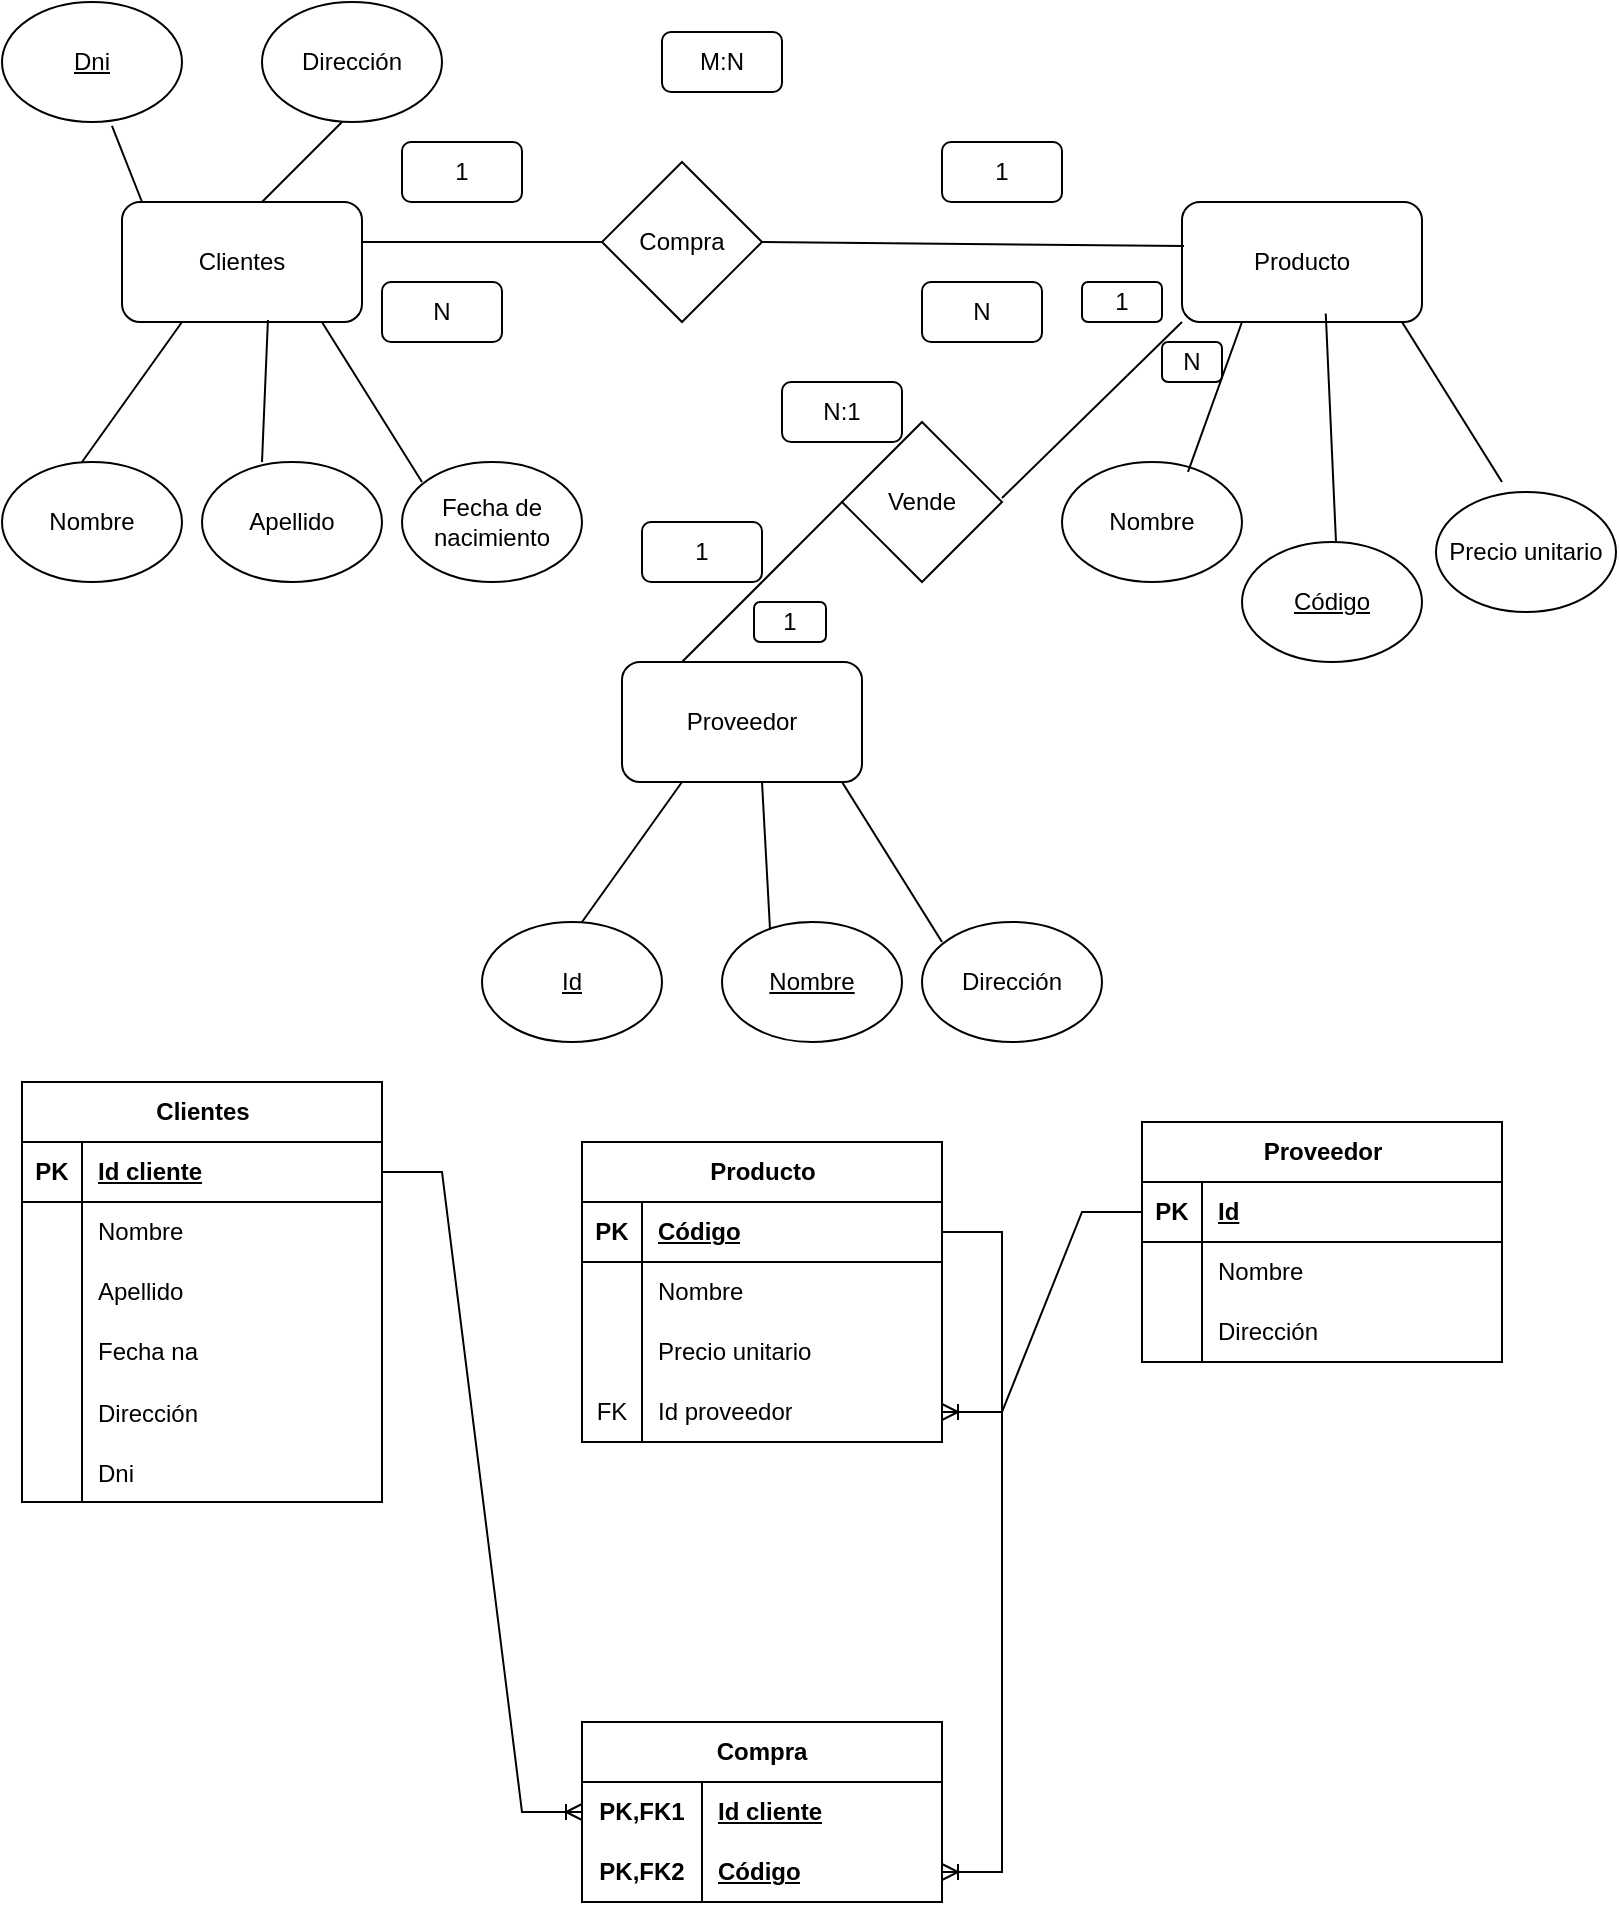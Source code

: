 <mxfile version="24.7.13">
  <diagram name="Página-1" id="hAtI3kErOpThjdHTuU-3">
    <mxGraphModel dx="1591" dy="620" grid="1" gridSize="10" guides="1" tooltips="1" connect="1" arrows="1" fold="1" page="1" pageScale="1" pageWidth="827" pageHeight="1169" math="0" shadow="0">
      <root>
        <mxCell id="0" />
        <mxCell id="1" parent="0" />
        <mxCell id="yfiybu5PQQee1E7e1q2P-1" value="Clientes" style="rounded=1;whiteSpace=wrap;html=1;" parent="1" vertex="1">
          <mxGeometry x="80" y="100" width="120" height="60" as="geometry" />
        </mxCell>
        <mxCell id="yfiybu5PQQee1E7e1q2P-3" value="Producto" style="rounded=1;whiteSpace=wrap;html=1;" parent="1" vertex="1">
          <mxGeometry x="610" y="100" width="120" height="60" as="geometry" />
        </mxCell>
        <mxCell id="yfiybu5PQQee1E7e1q2P-4" value="Proveedor" style="rounded=1;whiteSpace=wrap;html=1;" parent="1" vertex="1">
          <mxGeometry x="330" y="330" width="120" height="60" as="geometry" />
        </mxCell>
        <mxCell id="yfiybu5PQQee1E7e1q2P-8" value="&lt;u&gt;Dni&lt;/u&gt;" style="ellipse;whiteSpace=wrap;html=1;" parent="1" vertex="1">
          <mxGeometry x="20" width="90" height="60" as="geometry" />
        </mxCell>
        <mxCell id="yfiybu5PQQee1E7e1q2P-9" value="Apellido" style="ellipse;whiteSpace=wrap;html=1;" parent="1" vertex="1">
          <mxGeometry x="120" y="230" width="90" height="60" as="geometry" />
        </mxCell>
        <mxCell id="yfiybu5PQQee1E7e1q2P-10" value="Nombre" style="ellipse;whiteSpace=wrap;html=1;" parent="1" vertex="1">
          <mxGeometry x="20" y="230" width="90" height="60" as="geometry" />
        </mxCell>
        <mxCell id="yfiybu5PQQee1E7e1q2P-11" value="Dirección" style="ellipse;whiteSpace=wrap;html=1;" parent="1" vertex="1">
          <mxGeometry x="150" width="90" height="60" as="geometry" />
        </mxCell>
        <mxCell id="yfiybu5PQQee1E7e1q2P-12" value="Fecha de nacimiento" style="ellipse;whiteSpace=wrap;html=1;" parent="1" vertex="1">
          <mxGeometry x="220" y="230" width="90" height="60" as="geometry" />
        </mxCell>
        <mxCell id="yfiybu5PQQee1E7e1q2P-13" value="" style="endArrow=none;html=1;rounded=0;entryX=0.25;entryY=1;entryDx=0;entryDy=0;" parent="1" target="yfiybu5PQQee1E7e1q2P-1" edge="1">
          <mxGeometry width="50" height="50" relative="1" as="geometry">
            <mxPoint x="60" y="230" as="sourcePoint" />
            <mxPoint x="110" y="180" as="targetPoint" />
          </mxGeometry>
        </mxCell>
        <mxCell id="yfiybu5PQQee1E7e1q2P-15" value="" style="endArrow=none;html=1;rounded=0;entryX=0.608;entryY=0.983;entryDx=0;entryDy=0;entryPerimeter=0;" parent="1" target="yfiybu5PQQee1E7e1q2P-1" edge="1">
          <mxGeometry width="50" height="50" relative="1" as="geometry">
            <mxPoint x="150" y="230" as="sourcePoint" />
            <mxPoint x="200" y="180" as="targetPoint" />
          </mxGeometry>
        </mxCell>
        <mxCell id="yfiybu5PQQee1E7e1q2P-16" value="" style="endArrow=none;html=1;rounded=0;entryX=0.833;entryY=1;entryDx=0;entryDy=0;entryPerimeter=0;" parent="1" target="yfiybu5PQQee1E7e1q2P-1" edge="1">
          <mxGeometry width="50" height="50" relative="1" as="geometry">
            <mxPoint x="230" y="240" as="sourcePoint" />
            <mxPoint x="170" y="180" as="targetPoint" />
          </mxGeometry>
        </mxCell>
        <mxCell id="yfiybu5PQQee1E7e1q2P-17" value="" style="endArrow=none;html=1;rounded=0;entryX=0.611;entryY=1.033;entryDx=0;entryDy=0;entryPerimeter=0;" parent="1" target="yfiybu5PQQee1E7e1q2P-8" edge="1">
          <mxGeometry width="50" height="50" relative="1" as="geometry">
            <mxPoint x="90" y="100" as="sourcePoint" />
            <mxPoint x="140" y="50" as="targetPoint" />
          </mxGeometry>
        </mxCell>
        <mxCell id="yfiybu5PQQee1E7e1q2P-19" value="" style="endArrow=none;html=1;rounded=0;" parent="1" edge="1">
          <mxGeometry width="50" height="50" relative="1" as="geometry">
            <mxPoint x="150" y="100" as="sourcePoint" />
            <mxPoint x="190" y="60" as="targetPoint" />
          </mxGeometry>
        </mxCell>
        <mxCell id="yfiybu5PQQee1E7e1q2P-20" value="&lt;u&gt;Código&lt;/u&gt;" style="ellipse;whiteSpace=wrap;html=1;" parent="1" vertex="1">
          <mxGeometry x="640" y="270" width="90" height="60" as="geometry" />
        </mxCell>
        <mxCell id="yfiybu5PQQee1E7e1q2P-21" value="Nombre" style="ellipse;whiteSpace=wrap;html=1;" parent="1" vertex="1">
          <mxGeometry x="550" y="230" width="90" height="60" as="geometry" />
        </mxCell>
        <mxCell id="yfiybu5PQQee1E7e1q2P-22" value="Precio unitario" style="ellipse;whiteSpace=wrap;html=1;" parent="1" vertex="1">
          <mxGeometry x="737" y="245" width="90" height="60" as="geometry" />
        </mxCell>
        <mxCell id="yfiybu5PQQee1E7e1q2P-23" value="" style="endArrow=none;html=1;rounded=0;entryX=0.25;entryY=1;entryDx=0;entryDy=0;exitX=0.7;exitY=0.083;exitDx=0;exitDy=0;exitPerimeter=0;" parent="1" source="yfiybu5PQQee1E7e1q2P-21" edge="1">
          <mxGeometry width="50" height="50" relative="1" as="geometry">
            <mxPoint x="590" y="230" as="sourcePoint" />
            <mxPoint x="640" y="160" as="targetPoint" />
          </mxGeometry>
        </mxCell>
        <mxCell id="yfiybu5PQQee1E7e1q2P-24" value="" style="endArrow=none;html=1;rounded=0;entryX=0.833;entryY=1;entryDx=0;entryDy=0;entryPerimeter=0;" parent="1" edge="1">
          <mxGeometry width="50" height="50" relative="1" as="geometry">
            <mxPoint x="770" y="240" as="sourcePoint" />
            <mxPoint x="720" y="160" as="targetPoint" />
          </mxGeometry>
        </mxCell>
        <mxCell id="yfiybu5PQQee1E7e1q2P-25" value="Compra" style="rhombus;whiteSpace=wrap;html=1;" parent="1" vertex="1">
          <mxGeometry x="320" y="80" width="80" height="80" as="geometry" />
        </mxCell>
        <mxCell id="yfiybu5PQQee1E7e1q2P-27" value="" style="endArrow=none;html=1;rounded=0;entryX=0;entryY=0.5;entryDx=0;entryDy=0;" parent="1" target="yfiybu5PQQee1E7e1q2P-25" edge="1">
          <mxGeometry width="50" height="50" relative="1" as="geometry">
            <mxPoint x="200" y="120" as="sourcePoint" />
            <mxPoint x="250" y="70" as="targetPoint" />
          </mxGeometry>
        </mxCell>
        <mxCell id="yfiybu5PQQee1E7e1q2P-28" value="" style="endArrow=none;html=1;rounded=0;entryX=0.008;entryY=0.367;entryDx=0;entryDy=0;entryPerimeter=0;" parent="1" target="yfiybu5PQQee1E7e1q2P-3" edge="1">
          <mxGeometry width="50" height="50" relative="1" as="geometry">
            <mxPoint x="400" y="120" as="sourcePoint" />
            <mxPoint x="550" y="120" as="targetPoint" />
          </mxGeometry>
        </mxCell>
        <mxCell id="yfiybu5PQQee1E7e1q2P-29" value="1" style="rounded=1;whiteSpace=wrap;html=1;" parent="1" vertex="1">
          <mxGeometry x="220" y="70" width="60" height="30" as="geometry" />
        </mxCell>
        <mxCell id="yfiybu5PQQee1E7e1q2P-30" value="N" style="rounded=1;whiteSpace=wrap;html=1;" parent="1" vertex="1">
          <mxGeometry x="210" y="140" width="60" height="30" as="geometry" />
        </mxCell>
        <mxCell id="yfiybu5PQQee1E7e1q2P-31" value="1" style="rounded=1;whiteSpace=wrap;html=1;" parent="1" vertex="1">
          <mxGeometry x="490" y="70" width="60" height="30" as="geometry" />
        </mxCell>
        <mxCell id="yfiybu5PQQee1E7e1q2P-33" value="N" style="rounded=1;whiteSpace=wrap;html=1;" parent="1" vertex="1">
          <mxGeometry x="480" y="140" width="60" height="30" as="geometry" />
        </mxCell>
        <mxCell id="yfiybu5PQQee1E7e1q2P-34" value="M:N" style="rounded=1;whiteSpace=wrap;html=1;" parent="1" vertex="1">
          <mxGeometry x="350" y="15" width="60" height="30" as="geometry" />
        </mxCell>
        <mxCell id="yfiybu5PQQee1E7e1q2P-35" value="Vende" style="rhombus;whiteSpace=wrap;html=1;" parent="1" vertex="1">
          <mxGeometry x="440" y="210" width="80" height="80" as="geometry" />
        </mxCell>
        <mxCell id="yfiybu5PQQee1E7e1q2P-36" value="" style="endArrow=none;html=1;rounded=0;entryX=0;entryY=0.5;entryDx=0;entryDy=0;" parent="1" target="yfiybu5PQQee1E7e1q2P-35" edge="1">
          <mxGeometry width="50" height="50" relative="1" as="geometry">
            <mxPoint x="360" y="330" as="sourcePoint" />
            <mxPoint x="410" y="280" as="targetPoint" />
          </mxGeometry>
        </mxCell>
        <mxCell id="yfiybu5PQQee1E7e1q2P-37" value="" style="endArrow=none;html=1;rounded=0;exitX=0.875;exitY=0.6;exitDx=0;exitDy=0;exitPerimeter=0;" parent="1" edge="1">
          <mxGeometry width="50" height="50" relative="1" as="geometry">
            <mxPoint x="520" y="248" as="sourcePoint" />
            <mxPoint x="610" y="160" as="targetPoint" />
          </mxGeometry>
        </mxCell>
        <mxCell id="yfiybu5PQQee1E7e1q2P-38" value="&lt;u&gt;Nombre&lt;/u&gt;" style="ellipse;whiteSpace=wrap;html=1;" parent="1" vertex="1">
          <mxGeometry x="380" y="460" width="90" height="60" as="geometry" />
        </mxCell>
        <mxCell id="yfiybu5PQQee1E7e1q2P-39" value="Dirección" style="ellipse;whiteSpace=wrap;html=1;" parent="1" vertex="1">
          <mxGeometry x="480" y="460" width="90" height="60" as="geometry" />
        </mxCell>
        <mxCell id="yfiybu5PQQee1E7e1q2P-40" value="" style="endArrow=none;html=1;rounded=0;entryX=0.25;entryY=1;entryDx=0;entryDy=0;" parent="1" edge="1">
          <mxGeometry width="50" height="50" relative="1" as="geometry">
            <mxPoint x="310" y="460" as="sourcePoint" />
            <mxPoint x="360" y="390" as="targetPoint" />
          </mxGeometry>
        </mxCell>
        <mxCell id="yfiybu5PQQee1E7e1q2P-41" value="" style="endArrow=none;html=1;rounded=0;entryX=0.833;entryY=1;entryDx=0;entryDy=0;entryPerimeter=0;" parent="1" edge="1">
          <mxGeometry width="50" height="50" relative="1" as="geometry">
            <mxPoint x="490" y="470" as="sourcePoint" />
            <mxPoint x="440" y="390" as="targetPoint" />
          </mxGeometry>
        </mxCell>
        <mxCell id="yfiybu5PQQee1E7e1q2P-42" value="&lt;u&gt;Id&lt;/u&gt;" style="ellipse;whiteSpace=wrap;html=1;" parent="1" vertex="1">
          <mxGeometry x="260" y="460" width="90" height="60" as="geometry" />
        </mxCell>
        <mxCell id="yfiybu5PQQee1E7e1q2P-43" value="1" style="rounded=1;whiteSpace=wrap;html=1;" parent="1" vertex="1">
          <mxGeometry x="340" y="260" width="60" height="30" as="geometry" />
        </mxCell>
        <mxCell id="yfiybu5PQQee1E7e1q2P-44" value="N" style="rounded=1;whiteSpace=wrap;html=1;" parent="1" vertex="1">
          <mxGeometry x="600" y="170" width="30" height="20" as="geometry" />
        </mxCell>
        <mxCell id="yfiybu5PQQee1E7e1q2P-45" value="" style="endArrow=none;html=1;rounded=0;exitX=0.267;exitY=0.067;exitDx=0;exitDy=0;exitPerimeter=0;" parent="1" source="yfiybu5PQQee1E7e1q2P-38" edge="1">
          <mxGeometry width="50" height="50" relative="1" as="geometry">
            <mxPoint x="350" y="440" as="sourcePoint" />
            <mxPoint x="400" y="390" as="targetPoint" />
          </mxGeometry>
        </mxCell>
        <mxCell id="yfiybu5PQQee1E7e1q2P-47" value="1" style="rounded=1;whiteSpace=wrap;html=1;" parent="1" vertex="1">
          <mxGeometry x="396" y="300" width="36" height="20" as="geometry" />
        </mxCell>
        <mxCell id="yfiybu5PQQee1E7e1q2P-48" value="1" style="rounded=1;whiteSpace=wrap;html=1;" parent="1" vertex="1">
          <mxGeometry x="560" y="140" width="40" height="20" as="geometry" />
        </mxCell>
        <mxCell id="yfiybu5PQQee1E7e1q2P-52" value="N:1" style="rounded=1;whiteSpace=wrap;html=1;" parent="1" vertex="1">
          <mxGeometry x="410" y="190" width="60" height="30" as="geometry" />
        </mxCell>
        <mxCell id="yY41Pmc-YrOX_BQAjEAY-1" value="Clientes" style="shape=table;startSize=30;container=1;collapsible=1;childLayout=tableLayout;fixedRows=1;rowLines=0;fontStyle=1;align=center;resizeLast=1;html=1;" parent="1" vertex="1">
          <mxGeometry x="30" y="540" width="180" height="210" as="geometry" />
        </mxCell>
        <mxCell id="yY41Pmc-YrOX_BQAjEAY-2" value="" style="shape=tableRow;horizontal=0;startSize=0;swimlaneHead=0;swimlaneBody=0;fillColor=none;collapsible=0;dropTarget=0;points=[[0,0.5],[1,0.5]];portConstraint=eastwest;top=0;left=0;right=0;bottom=1;" parent="yY41Pmc-YrOX_BQAjEAY-1" vertex="1">
          <mxGeometry y="30" width="180" height="30" as="geometry" />
        </mxCell>
        <mxCell id="yY41Pmc-YrOX_BQAjEAY-3" value="PK" style="shape=partialRectangle;connectable=0;fillColor=none;top=0;left=0;bottom=0;right=0;fontStyle=1;overflow=hidden;whiteSpace=wrap;html=1;" parent="yY41Pmc-YrOX_BQAjEAY-2" vertex="1">
          <mxGeometry width="30" height="30" as="geometry">
            <mxRectangle width="30" height="30" as="alternateBounds" />
          </mxGeometry>
        </mxCell>
        <mxCell id="yY41Pmc-YrOX_BQAjEAY-4" value="Id cliente" style="shape=partialRectangle;connectable=0;fillColor=none;top=0;left=0;bottom=0;right=0;align=left;spacingLeft=6;fontStyle=5;overflow=hidden;whiteSpace=wrap;html=1;" parent="yY41Pmc-YrOX_BQAjEAY-2" vertex="1">
          <mxGeometry x="30" width="150" height="30" as="geometry">
            <mxRectangle width="150" height="30" as="alternateBounds" />
          </mxGeometry>
        </mxCell>
        <mxCell id="yY41Pmc-YrOX_BQAjEAY-5" value="" style="shape=tableRow;horizontal=0;startSize=0;swimlaneHead=0;swimlaneBody=0;fillColor=none;collapsible=0;dropTarget=0;points=[[0,0.5],[1,0.5]];portConstraint=eastwest;top=0;left=0;right=0;bottom=0;" parent="yY41Pmc-YrOX_BQAjEAY-1" vertex="1">
          <mxGeometry y="60" width="180" height="30" as="geometry" />
        </mxCell>
        <mxCell id="yY41Pmc-YrOX_BQAjEAY-6" value="" style="shape=partialRectangle;connectable=0;fillColor=none;top=0;left=0;bottom=0;right=0;editable=1;overflow=hidden;whiteSpace=wrap;html=1;" parent="yY41Pmc-YrOX_BQAjEAY-5" vertex="1">
          <mxGeometry width="30" height="30" as="geometry">
            <mxRectangle width="30" height="30" as="alternateBounds" />
          </mxGeometry>
        </mxCell>
        <mxCell id="yY41Pmc-YrOX_BQAjEAY-7" value="Nombre" style="shape=partialRectangle;connectable=0;fillColor=none;top=0;left=0;bottom=0;right=0;align=left;spacingLeft=6;overflow=hidden;whiteSpace=wrap;html=1;" parent="yY41Pmc-YrOX_BQAjEAY-5" vertex="1">
          <mxGeometry x="30" width="150" height="30" as="geometry">
            <mxRectangle width="150" height="30" as="alternateBounds" />
          </mxGeometry>
        </mxCell>
        <mxCell id="yY41Pmc-YrOX_BQAjEAY-8" value="" style="shape=tableRow;horizontal=0;startSize=0;swimlaneHead=0;swimlaneBody=0;fillColor=none;collapsible=0;dropTarget=0;points=[[0,0.5],[1,0.5]];portConstraint=eastwest;top=0;left=0;right=0;bottom=0;" parent="yY41Pmc-YrOX_BQAjEAY-1" vertex="1">
          <mxGeometry y="90" width="180" height="30" as="geometry" />
        </mxCell>
        <mxCell id="yY41Pmc-YrOX_BQAjEAY-9" value="" style="shape=partialRectangle;connectable=0;fillColor=none;top=0;left=0;bottom=0;right=0;editable=1;overflow=hidden;whiteSpace=wrap;html=1;" parent="yY41Pmc-YrOX_BQAjEAY-8" vertex="1">
          <mxGeometry width="30" height="30" as="geometry">
            <mxRectangle width="30" height="30" as="alternateBounds" />
          </mxGeometry>
        </mxCell>
        <mxCell id="yY41Pmc-YrOX_BQAjEAY-10" value="Apellido" style="shape=partialRectangle;connectable=0;fillColor=none;top=0;left=0;bottom=0;right=0;align=left;spacingLeft=6;overflow=hidden;whiteSpace=wrap;html=1;" parent="yY41Pmc-YrOX_BQAjEAY-8" vertex="1">
          <mxGeometry x="30" width="150" height="30" as="geometry">
            <mxRectangle width="150" height="30" as="alternateBounds" />
          </mxGeometry>
        </mxCell>
        <mxCell id="yY41Pmc-YrOX_BQAjEAY-11" value="" style="shape=tableRow;horizontal=0;startSize=0;swimlaneHead=0;swimlaneBody=0;fillColor=none;collapsible=0;dropTarget=0;points=[[0,0.5],[1,0.5]];portConstraint=eastwest;top=0;left=0;right=0;bottom=0;" parent="yY41Pmc-YrOX_BQAjEAY-1" vertex="1">
          <mxGeometry y="120" width="180" height="30" as="geometry" />
        </mxCell>
        <mxCell id="yY41Pmc-YrOX_BQAjEAY-12" value="" style="shape=partialRectangle;connectable=0;fillColor=none;top=0;left=0;bottom=0;right=0;editable=1;overflow=hidden;whiteSpace=wrap;html=1;" parent="yY41Pmc-YrOX_BQAjEAY-11" vertex="1">
          <mxGeometry width="30" height="30" as="geometry">
            <mxRectangle width="30" height="30" as="alternateBounds" />
          </mxGeometry>
        </mxCell>
        <mxCell id="yY41Pmc-YrOX_BQAjEAY-13" value="Fecha na" style="shape=partialRectangle;connectable=0;fillColor=none;top=0;left=0;bottom=0;right=0;align=left;spacingLeft=6;overflow=hidden;whiteSpace=wrap;html=1;" parent="yY41Pmc-YrOX_BQAjEAY-11" vertex="1">
          <mxGeometry x="30" width="150" height="30" as="geometry">
            <mxRectangle width="150" height="30" as="alternateBounds" />
          </mxGeometry>
        </mxCell>
        <mxCell id="yY41Pmc-YrOX_BQAjEAY-15" value="" style="shape=tableRow;horizontal=0;startSize=0;swimlaneHead=0;swimlaneBody=0;fillColor=none;collapsible=0;dropTarget=0;points=[[0,0.5],[1,0.5]];portConstraint=eastwest;top=0;left=0;right=0;bottom=0;" parent="yY41Pmc-YrOX_BQAjEAY-1" vertex="1">
          <mxGeometry y="150" width="180" height="30" as="geometry" />
        </mxCell>
        <mxCell id="yY41Pmc-YrOX_BQAjEAY-16" value="" style="shape=partialRectangle;connectable=0;fillColor=none;top=0;left=0;bottom=0;right=0;editable=1;overflow=hidden;" parent="yY41Pmc-YrOX_BQAjEAY-15" vertex="1">
          <mxGeometry width="30" height="30" as="geometry">
            <mxRectangle width="30" height="30" as="alternateBounds" />
          </mxGeometry>
        </mxCell>
        <mxCell id="yY41Pmc-YrOX_BQAjEAY-17" value="Dirección" style="shape=partialRectangle;connectable=0;fillColor=none;top=0;left=0;bottom=0;right=0;align=left;spacingLeft=6;overflow=hidden;" parent="yY41Pmc-YrOX_BQAjEAY-15" vertex="1">
          <mxGeometry x="30" width="150" height="30" as="geometry">
            <mxRectangle width="150" height="30" as="alternateBounds" />
          </mxGeometry>
        </mxCell>
        <mxCell id="yY41Pmc-YrOX_BQAjEAY-84" value="" style="shape=tableRow;horizontal=0;startSize=0;swimlaneHead=0;swimlaneBody=0;fillColor=none;collapsible=0;dropTarget=0;points=[[0,0.5],[1,0.5]];portConstraint=eastwest;top=0;left=0;right=0;bottom=0;" parent="yY41Pmc-YrOX_BQAjEAY-1" vertex="1">
          <mxGeometry y="180" width="180" height="30" as="geometry" />
        </mxCell>
        <mxCell id="yY41Pmc-YrOX_BQAjEAY-85" value="" style="shape=partialRectangle;connectable=0;fillColor=none;top=0;left=0;bottom=0;right=0;editable=1;overflow=hidden;" parent="yY41Pmc-YrOX_BQAjEAY-84" vertex="1">
          <mxGeometry width="30" height="30" as="geometry">
            <mxRectangle width="30" height="30" as="alternateBounds" />
          </mxGeometry>
        </mxCell>
        <mxCell id="yY41Pmc-YrOX_BQAjEAY-86" value="Dni" style="shape=partialRectangle;connectable=0;fillColor=none;top=0;left=0;bottom=0;right=0;align=left;spacingLeft=6;overflow=hidden;" parent="yY41Pmc-YrOX_BQAjEAY-84" vertex="1">
          <mxGeometry x="30" width="150" height="30" as="geometry">
            <mxRectangle width="150" height="30" as="alternateBounds" />
          </mxGeometry>
        </mxCell>
        <mxCell id="yY41Pmc-YrOX_BQAjEAY-34" value="Proveedor" style="shape=table;startSize=30;container=1;collapsible=1;childLayout=tableLayout;fixedRows=1;rowLines=0;fontStyle=1;align=center;resizeLast=1;html=1;" parent="1" vertex="1">
          <mxGeometry x="590" y="560" width="180" height="120" as="geometry" />
        </mxCell>
        <mxCell id="yY41Pmc-YrOX_BQAjEAY-35" value="" style="shape=tableRow;horizontal=0;startSize=0;swimlaneHead=0;swimlaneBody=0;fillColor=none;collapsible=0;dropTarget=0;points=[[0,0.5],[1,0.5]];portConstraint=eastwest;top=0;left=0;right=0;bottom=1;" parent="yY41Pmc-YrOX_BQAjEAY-34" vertex="1">
          <mxGeometry y="30" width="180" height="30" as="geometry" />
        </mxCell>
        <mxCell id="yY41Pmc-YrOX_BQAjEAY-36" value="PK" style="shape=partialRectangle;connectable=0;fillColor=none;top=0;left=0;bottom=0;right=0;fontStyle=1;overflow=hidden;whiteSpace=wrap;html=1;" parent="yY41Pmc-YrOX_BQAjEAY-35" vertex="1">
          <mxGeometry width="30" height="30" as="geometry">
            <mxRectangle width="30" height="30" as="alternateBounds" />
          </mxGeometry>
        </mxCell>
        <mxCell id="yY41Pmc-YrOX_BQAjEAY-37" value="Id" style="shape=partialRectangle;connectable=0;fillColor=none;top=0;left=0;bottom=0;right=0;align=left;spacingLeft=6;fontStyle=5;overflow=hidden;whiteSpace=wrap;html=1;" parent="yY41Pmc-YrOX_BQAjEAY-35" vertex="1">
          <mxGeometry x="30" width="150" height="30" as="geometry">
            <mxRectangle width="150" height="30" as="alternateBounds" />
          </mxGeometry>
        </mxCell>
        <mxCell id="yY41Pmc-YrOX_BQAjEAY-38" value="" style="shape=tableRow;horizontal=0;startSize=0;swimlaneHead=0;swimlaneBody=0;fillColor=none;collapsible=0;dropTarget=0;points=[[0,0.5],[1,0.5]];portConstraint=eastwest;top=0;left=0;right=0;bottom=0;" parent="yY41Pmc-YrOX_BQAjEAY-34" vertex="1">
          <mxGeometry y="60" width="180" height="30" as="geometry" />
        </mxCell>
        <mxCell id="yY41Pmc-YrOX_BQAjEAY-39" value="" style="shape=partialRectangle;connectable=0;fillColor=none;top=0;left=0;bottom=0;right=0;editable=1;overflow=hidden;whiteSpace=wrap;html=1;" parent="yY41Pmc-YrOX_BQAjEAY-38" vertex="1">
          <mxGeometry width="30" height="30" as="geometry">
            <mxRectangle width="30" height="30" as="alternateBounds" />
          </mxGeometry>
        </mxCell>
        <mxCell id="yY41Pmc-YrOX_BQAjEAY-40" value="Nombre" style="shape=partialRectangle;connectable=0;fillColor=none;top=0;left=0;bottom=0;right=0;align=left;spacingLeft=6;overflow=hidden;whiteSpace=wrap;html=1;" parent="yY41Pmc-YrOX_BQAjEAY-38" vertex="1">
          <mxGeometry x="30" width="150" height="30" as="geometry">
            <mxRectangle width="150" height="30" as="alternateBounds" />
          </mxGeometry>
        </mxCell>
        <mxCell id="yY41Pmc-YrOX_BQAjEAY-41" value="" style="shape=tableRow;horizontal=0;startSize=0;swimlaneHead=0;swimlaneBody=0;fillColor=none;collapsible=0;dropTarget=0;points=[[0,0.5],[1,0.5]];portConstraint=eastwest;top=0;left=0;right=0;bottom=0;" parent="yY41Pmc-YrOX_BQAjEAY-34" vertex="1">
          <mxGeometry y="90" width="180" height="30" as="geometry" />
        </mxCell>
        <mxCell id="yY41Pmc-YrOX_BQAjEAY-42" value="" style="shape=partialRectangle;connectable=0;fillColor=none;top=0;left=0;bottom=0;right=0;editable=1;overflow=hidden;whiteSpace=wrap;html=1;" parent="yY41Pmc-YrOX_BQAjEAY-41" vertex="1">
          <mxGeometry width="30" height="30" as="geometry">
            <mxRectangle width="30" height="30" as="alternateBounds" />
          </mxGeometry>
        </mxCell>
        <mxCell id="yY41Pmc-YrOX_BQAjEAY-43" value="Dirección" style="shape=partialRectangle;connectable=0;fillColor=none;top=0;left=0;bottom=0;right=0;align=left;spacingLeft=6;overflow=hidden;whiteSpace=wrap;html=1;" parent="yY41Pmc-YrOX_BQAjEAY-41" vertex="1">
          <mxGeometry x="30" width="150" height="30" as="geometry">
            <mxRectangle width="150" height="30" as="alternateBounds" />
          </mxGeometry>
        </mxCell>
        <mxCell id="yY41Pmc-YrOX_BQAjEAY-50" value="Producto" style="shape=table;startSize=30;container=1;collapsible=1;childLayout=tableLayout;fixedRows=1;rowLines=0;fontStyle=1;align=center;resizeLast=1;html=1;" parent="1" vertex="1">
          <mxGeometry x="310" y="570" width="180" height="150" as="geometry" />
        </mxCell>
        <mxCell id="yY41Pmc-YrOX_BQAjEAY-51" value="" style="shape=tableRow;horizontal=0;startSize=0;swimlaneHead=0;swimlaneBody=0;fillColor=none;collapsible=0;dropTarget=0;points=[[0,0.5],[1,0.5]];portConstraint=eastwest;top=0;left=0;right=0;bottom=1;" parent="yY41Pmc-YrOX_BQAjEAY-50" vertex="1">
          <mxGeometry y="30" width="180" height="30" as="geometry" />
        </mxCell>
        <mxCell id="yY41Pmc-YrOX_BQAjEAY-52" value="PK" style="shape=partialRectangle;connectable=0;fillColor=none;top=0;left=0;bottom=0;right=0;fontStyle=1;overflow=hidden;whiteSpace=wrap;html=1;" parent="yY41Pmc-YrOX_BQAjEAY-51" vertex="1">
          <mxGeometry width="30" height="30" as="geometry">
            <mxRectangle width="30" height="30" as="alternateBounds" />
          </mxGeometry>
        </mxCell>
        <mxCell id="yY41Pmc-YrOX_BQAjEAY-53" value="Código" style="shape=partialRectangle;connectable=0;fillColor=none;top=0;left=0;bottom=0;right=0;align=left;spacingLeft=6;fontStyle=5;overflow=hidden;whiteSpace=wrap;html=1;" parent="yY41Pmc-YrOX_BQAjEAY-51" vertex="1">
          <mxGeometry x="30" width="150" height="30" as="geometry">
            <mxRectangle width="150" height="30" as="alternateBounds" />
          </mxGeometry>
        </mxCell>
        <mxCell id="yY41Pmc-YrOX_BQAjEAY-54" value="" style="shape=tableRow;horizontal=0;startSize=0;swimlaneHead=0;swimlaneBody=0;fillColor=none;collapsible=0;dropTarget=0;points=[[0,0.5],[1,0.5]];portConstraint=eastwest;top=0;left=0;right=0;bottom=0;" parent="yY41Pmc-YrOX_BQAjEAY-50" vertex="1">
          <mxGeometry y="60" width="180" height="30" as="geometry" />
        </mxCell>
        <mxCell id="yY41Pmc-YrOX_BQAjEAY-55" value="" style="shape=partialRectangle;connectable=0;fillColor=none;top=0;left=0;bottom=0;right=0;editable=1;overflow=hidden;whiteSpace=wrap;html=1;" parent="yY41Pmc-YrOX_BQAjEAY-54" vertex="1">
          <mxGeometry width="30" height="30" as="geometry">
            <mxRectangle width="30" height="30" as="alternateBounds" />
          </mxGeometry>
        </mxCell>
        <mxCell id="yY41Pmc-YrOX_BQAjEAY-56" value="Nombre" style="shape=partialRectangle;connectable=0;fillColor=none;top=0;left=0;bottom=0;right=0;align=left;spacingLeft=6;overflow=hidden;whiteSpace=wrap;html=1;" parent="yY41Pmc-YrOX_BQAjEAY-54" vertex="1">
          <mxGeometry x="30" width="150" height="30" as="geometry">
            <mxRectangle width="150" height="30" as="alternateBounds" />
          </mxGeometry>
        </mxCell>
        <mxCell id="yY41Pmc-YrOX_BQAjEAY-57" value="" style="shape=tableRow;horizontal=0;startSize=0;swimlaneHead=0;swimlaneBody=0;fillColor=none;collapsible=0;dropTarget=0;points=[[0,0.5],[1,0.5]];portConstraint=eastwest;top=0;left=0;right=0;bottom=0;" parent="yY41Pmc-YrOX_BQAjEAY-50" vertex="1">
          <mxGeometry y="90" width="180" height="30" as="geometry" />
        </mxCell>
        <mxCell id="yY41Pmc-YrOX_BQAjEAY-58" value="" style="shape=partialRectangle;connectable=0;fillColor=none;top=0;left=0;bottom=0;right=0;editable=1;overflow=hidden;whiteSpace=wrap;html=1;" parent="yY41Pmc-YrOX_BQAjEAY-57" vertex="1">
          <mxGeometry width="30" height="30" as="geometry">
            <mxRectangle width="30" height="30" as="alternateBounds" />
          </mxGeometry>
        </mxCell>
        <mxCell id="yY41Pmc-YrOX_BQAjEAY-59" value="Precio unitario" style="shape=partialRectangle;connectable=0;fillColor=none;top=0;left=0;bottom=0;right=0;align=left;spacingLeft=6;overflow=hidden;whiteSpace=wrap;html=1;" parent="yY41Pmc-YrOX_BQAjEAY-57" vertex="1">
          <mxGeometry x="30" width="150" height="30" as="geometry">
            <mxRectangle width="150" height="30" as="alternateBounds" />
          </mxGeometry>
        </mxCell>
        <mxCell id="yY41Pmc-YrOX_BQAjEAY-80" value="" style="shape=tableRow;horizontal=0;startSize=0;swimlaneHead=0;swimlaneBody=0;fillColor=none;collapsible=0;dropTarget=0;points=[[0,0.5],[1,0.5]];portConstraint=eastwest;top=0;left=0;right=0;bottom=0;" parent="yY41Pmc-YrOX_BQAjEAY-50" vertex="1">
          <mxGeometry y="120" width="180" height="30" as="geometry" />
        </mxCell>
        <mxCell id="yY41Pmc-YrOX_BQAjEAY-81" value="FK" style="shape=partialRectangle;connectable=0;fillColor=none;top=0;left=0;bottom=0;right=0;fontStyle=0;overflow=hidden;whiteSpace=wrap;html=1;" parent="yY41Pmc-YrOX_BQAjEAY-80" vertex="1">
          <mxGeometry width="30" height="30" as="geometry">
            <mxRectangle width="30" height="30" as="alternateBounds" />
          </mxGeometry>
        </mxCell>
        <mxCell id="yY41Pmc-YrOX_BQAjEAY-82" value="Id proveedor" style="shape=partialRectangle;connectable=0;fillColor=none;top=0;left=0;bottom=0;right=0;align=left;spacingLeft=6;fontStyle=0;overflow=hidden;whiteSpace=wrap;html=1;" parent="yY41Pmc-YrOX_BQAjEAY-80" vertex="1">
          <mxGeometry x="30" width="150" height="30" as="geometry">
            <mxRectangle width="150" height="30" as="alternateBounds" />
          </mxGeometry>
        </mxCell>
        <mxCell id="yY41Pmc-YrOX_BQAjEAY-66" value="Compra" style="shape=table;startSize=30;container=1;collapsible=1;childLayout=tableLayout;fixedRows=1;rowLines=0;fontStyle=1;align=center;resizeLast=1;html=1;whiteSpace=wrap;" parent="1" vertex="1">
          <mxGeometry x="310" y="860" width="180" height="90" as="geometry" />
        </mxCell>
        <mxCell id="yY41Pmc-YrOX_BQAjEAY-67" value="" style="shape=tableRow;horizontal=0;startSize=0;swimlaneHead=0;swimlaneBody=0;fillColor=none;collapsible=0;dropTarget=0;points=[[0,0.5],[1,0.5]];portConstraint=eastwest;top=0;left=0;right=0;bottom=0;html=1;" parent="yY41Pmc-YrOX_BQAjEAY-66" vertex="1">
          <mxGeometry y="30" width="180" height="30" as="geometry" />
        </mxCell>
        <mxCell id="yY41Pmc-YrOX_BQAjEAY-68" value="PK,FK1" style="shape=partialRectangle;connectable=0;fillColor=none;top=0;left=0;bottom=0;right=0;fontStyle=1;overflow=hidden;html=1;whiteSpace=wrap;" parent="yY41Pmc-YrOX_BQAjEAY-67" vertex="1">
          <mxGeometry width="60" height="30" as="geometry">
            <mxRectangle width="60" height="30" as="alternateBounds" />
          </mxGeometry>
        </mxCell>
        <mxCell id="yY41Pmc-YrOX_BQAjEAY-69" value="Id cliente" style="shape=partialRectangle;connectable=0;fillColor=none;top=0;left=0;bottom=0;right=0;align=left;spacingLeft=6;fontStyle=5;overflow=hidden;html=1;whiteSpace=wrap;" parent="yY41Pmc-YrOX_BQAjEAY-67" vertex="1">
          <mxGeometry x="60" width="120" height="30" as="geometry">
            <mxRectangle width="120" height="30" as="alternateBounds" />
          </mxGeometry>
        </mxCell>
        <mxCell id="yY41Pmc-YrOX_BQAjEAY-70" value="" style="shape=tableRow;horizontal=0;startSize=0;swimlaneHead=0;swimlaneBody=0;fillColor=none;collapsible=0;dropTarget=0;points=[[0,0.5],[1,0.5]];portConstraint=eastwest;top=0;left=0;right=0;bottom=1;html=1;" parent="yY41Pmc-YrOX_BQAjEAY-66" vertex="1">
          <mxGeometry y="60" width="180" height="30" as="geometry" />
        </mxCell>
        <mxCell id="yY41Pmc-YrOX_BQAjEAY-71" value="PK,FK2" style="shape=partialRectangle;connectable=0;fillColor=none;top=0;left=0;bottom=0;right=0;fontStyle=1;overflow=hidden;html=1;whiteSpace=wrap;" parent="yY41Pmc-YrOX_BQAjEAY-70" vertex="1">
          <mxGeometry width="60" height="30" as="geometry">
            <mxRectangle width="60" height="30" as="alternateBounds" />
          </mxGeometry>
        </mxCell>
        <mxCell id="yY41Pmc-YrOX_BQAjEAY-72" value="Código" style="shape=partialRectangle;connectable=0;fillColor=none;top=0;left=0;bottom=0;right=0;align=left;spacingLeft=6;fontStyle=5;overflow=hidden;html=1;whiteSpace=wrap;" parent="yY41Pmc-YrOX_BQAjEAY-70" vertex="1">
          <mxGeometry x="60" width="120" height="30" as="geometry">
            <mxRectangle width="120" height="30" as="alternateBounds" />
          </mxGeometry>
        </mxCell>
        <mxCell id="yY41Pmc-YrOX_BQAjEAY-88" value="" style="edgeStyle=entityRelationEdgeStyle;fontSize=12;html=1;endArrow=ERoneToMany;rounded=0;entryX=0;entryY=0.5;entryDx=0;entryDy=0;exitX=1;exitY=0.5;exitDx=0;exitDy=0;" parent="1" source="yY41Pmc-YrOX_BQAjEAY-2" target="yY41Pmc-YrOX_BQAjEAY-67" edge="1">
          <mxGeometry width="100" height="100" relative="1" as="geometry">
            <mxPoint x="220" y="610" as="sourcePoint" />
            <mxPoint x="270" y="790" as="targetPoint" />
          </mxGeometry>
        </mxCell>
        <mxCell id="yY41Pmc-YrOX_BQAjEAY-89" value="" style="edgeStyle=entityRelationEdgeStyle;fontSize=12;html=1;endArrow=ERoneToMany;rounded=0;entryX=1;entryY=0.5;entryDx=0;entryDy=0;exitX=1;exitY=0.5;exitDx=0;exitDy=0;" parent="1" source="yY41Pmc-YrOX_BQAjEAY-51" target="yY41Pmc-YrOX_BQAjEAY-70" edge="1">
          <mxGeometry width="100" height="100" relative="1" as="geometry">
            <mxPoint x="532.34" y="610.0" as="sourcePoint" />
            <mxPoint x="530" y="938.67" as="targetPoint" />
          </mxGeometry>
        </mxCell>
        <mxCell id="yY41Pmc-YrOX_BQAjEAY-91" value="" style="edgeStyle=entityRelationEdgeStyle;fontSize=12;html=1;endArrow=ERoneToMany;rounded=0;entryX=1;entryY=0.5;entryDx=0;entryDy=0;exitX=0;exitY=0.5;exitDx=0;exitDy=0;" parent="1" source="yY41Pmc-YrOX_BQAjEAY-35" target="yY41Pmc-YrOX_BQAjEAY-80" edge="1">
          <mxGeometry width="100" height="100" relative="1" as="geometry">
            <mxPoint x="600" y="710" as="sourcePoint" />
            <mxPoint x="600" y="1030" as="targetPoint" />
          </mxGeometry>
        </mxCell>
        <mxCell id="A9UW1DTZ2diFg-dYlK2r-1" value="" style="endArrow=none;html=1;rounded=0;entryX=0.599;entryY=0.929;entryDx=0;entryDy=0;entryPerimeter=0;" edge="1" parent="1" target="yfiybu5PQQee1E7e1q2P-3">
          <mxGeometry width="50" height="50" relative="1" as="geometry">
            <mxPoint x="687" y="270" as="sourcePoint" />
            <mxPoint x="737" y="220" as="targetPoint" />
            <Array as="points">
              <mxPoint x="687" y="270" />
            </Array>
          </mxGeometry>
        </mxCell>
      </root>
    </mxGraphModel>
  </diagram>
</mxfile>
